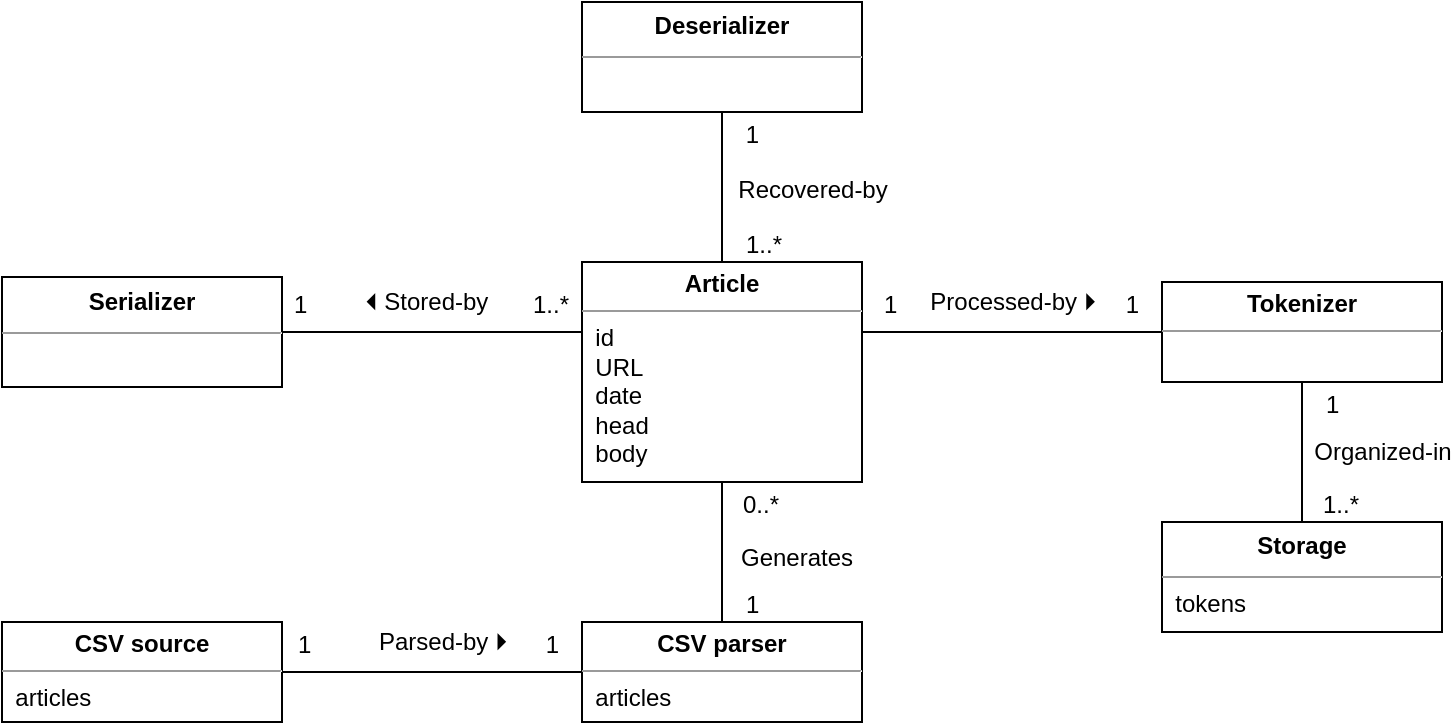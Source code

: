<mxfile version="21.3.7" type="device">
  <diagram id="5CotxVo6v6ExX4YYRgvT" name="CSV">
    <mxGraphModel dx="1026" dy="663" grid="1" gridSize="10" guides="1" tooltips="1" connect="1" arrows="1" fold="1" page="1" pageScale="1" pageWidth="1169" pageHeight="827" math="0" shadow="0">
      <root>
        <mxCell id="0" />
        <mxCell id="1" parent="0" />
        <mxCell id="-4vOKMfVjCXLHoQmrjtt-1" value="&lt;p style=&quot;margin: 4px 0px 0px; text-align: center; line-height: 120%;&quot;&gt;&lt;b&gt;Article&lt;/b&gt;&lt;/p&gt;&lt;hr size=&quot;1&quot;&gt;&amp;nbsp; id&lt;br&gt;&amp;nbsp; URL&lt;br&gt;&amp;nbsp; date&lt;br style=&quot;border-color: var(--border-color);&quot;&gt;&amp;nbsp; head&lt;br&gt;&amp;nbsp; body" style="verticalAlign=top;align=left;overflow=fill;fontSize=12;fontFamily=Helvetica;html=1;whiteSpace=wrap;" parent="1" vertex="1">
          <mxGeometry x="360" y="160" width="140" height="110" as="geometry" />
        </mxCell>
        <mxCell id="-4vOKMfVjCXLHoQmrjtt-2" value="&lt;p style=&quot;margin: 4px 0px 0px; text-align: center; line-height: 140%;&quot;&gt;&lt;b&gt;Storage&lt;/b&gt;&lt;/p&gt;&lt;hr size=&quot;1&quot;&gt;&amp;nbsp; tokens" style="verticalAlign=top;align=left;overflow=fill;fontSize=12;fontFamily=Helvetica;html=1;whiteSpace=wrap;" parent="1" vertex="1">
          <mxGeometry x="650" y="290" width="140" height="55" as="geometry" />
        </mxCell>
        <mxCell id="-4vOKMfVjCXLHoQmrjtt-3" value="" style="endArrow=none;shadow=0;strokeWidth=1;rounded=0;endFill=0;edgeStyle=elbowEdgeStyle;elbow=vertical;" parent="1" source="-4vOKMfVjCXLHoQmrjtt-13" target="-4vOKMfVjCXLHoQmrjtt-2" edge="1">
          <mxGeometry x="0.5" y="41" relative="1" as="geometry">
            <mxPoint x="690" y="230" as="sourcePoint" />
            <mxPoint x="640" y="195" as="targetPoint" />
            <mxPoint x="-40" y="32" as="offset" />
          </mxGeometry>
        </mxCell>
        <mxCell id="-4vOKMfVjCXLHoQmrjtt-4" value="1" style="resizable=0;align=left;verticalAlign=bottom;labelBackgroundColor=none;fontSize=12;" parent="-4vOKMfVjCXLHoQmrjtt-3" connectable="0" vertex="1">
          <mxGeometry x="-1" relative="1" as="geometry">
            <mxPoint x="10" y="20" as="offset" />
          </mxGeometry>
        </mxCell>
        <mxCell id="-4vOKMfVjCXLHoQmrjtt-5" value="1..*" style="resizable=0;align=right;verticalAlign=bottom;labelBackgroundColor=none;fontSize=12;" parent="-4vOKMfVjCXLHoQmrjtt-3" connectable="0" vertex="1">
          <mxGeometry x="1" relative="1" as="geometry">
            <mxPoint x="30" as="offset" />
          </mxGeometry>
        </mxCell>
        <mxCell id="-4vOKMfVjCXLHoQmrjtt-6" value="Organized-in" style="text;html=1;resizable=0;points=[];;align=center;verticalAlign=middle;labelBackgroundColor=none;rounded=0;shadow=0;strokeWidth=1;fontSize=12;" parent="-4vOKMfVjCXLHoQmrjtt-3" vertex="1" connectable="0">
          <mxGeometry x="0.5" y="49" relative="1" as="geometry">
            <mxPoint x="-9" y="-18" as="offset" />
          </mxGeometry>
        </mxCell>
        <mxCell id="-4vOKMfVjCXLHoQmrjtt-7" value="&lt;p style=&quot;margin: 4px 0px 0px; text-align: center; line-height: 120%;&quot;&gt;&lt;b&gt;CSV source&lt;/b&gt;&lt;/p&gt;&lt;hr size=&quot;1&quot;&gt;&amp;nbsp; articles" style="verticalAlign=top;align=left;overflow=fill;fontSize=12;fontFamily=Helvetica;html=1;whiteSpace=wrap;" parent="1" vertex="1">
          <mxGeometry x="70" y="340" width="140" height="50" as="geometry" />
        </mxCell>
        <mxCell id="-4vOKMfVjCXLHoQmrjtt-8" value="&lt;p style=&quot;margin: 4px 0px 0px; text-align: center; line-height: 120%;&quot;&gt;&lt;b&gt;CSV parser&lt;/b&gt;&lt;/p&gt;&lt;hr size=&quot;1&quot;&gt;&amp;nbsp; articles" style="verticalAlign=top;align=left;overflow=fill;fontSize=12;fontFamily=Helvetica;html=1;whiteSpace=wrap;" parent="1" vertex="1">
          <mxGeometry x="360" y="340" width="140" height="50" as="geometry" />
        </mxCell>
        <mxCell id="-4vOKMfVjCXLHoQmrjtt-9" value="" style="endArrow=none;shadow=0;strokeWidth=1;rounded=0;endFill=0;edgeStyle=elbowEdgeStyle;elbow=vertical;" parent="1" source="-4vOKMfVjCXLHoQmrjtt-8" target="-4vOKMfVjCXLHoQmrjtt-1" edge="1">
          <mxGeometry x="0.5" y="41" relative="1" as="geometry">
            <mxPoint x="555" y="390" as="sourcePoint" />
            <mxPoint x="555" y="270" as="targetPoint" />
            <mxPoint x="-40" y="32" as="offset" />
          </mxGeometry>
        </mxCell>
        <mxCell id="-4vOKMfVjCXLHoQmrjtt-10" value="1" style="resizable=0;align=left;verticalAlign=bottom;labelBackgroundColor=none;fontSize=12;" parent="-4vOKMfVjCXLHoQmrjtt-9" connectable="0" vertex="1">
          <mxGeometry x="-1" relative="1" as="geometry">
            <mxPoint x="10" as="offset" />
          </mxGeometry>
        </mxCell>
        <mxCell id="-4vOKMfVjCXLHoQmrjtt-11" value="0..*" style="resizable=0;align=right;verticalAlign=bottom;labelBackgroundColor=none;fontSize=12;" parent="-4vOKMfVjCXLHoQmrjtt-9" connectable="0" vertex="1">
          <mxGeometry x="1" relative="1" as="geometry">
            <mxPoint x="30" y="20" as="offset" />
          </mxGeometry>
        </mxCell>
        <mxCell id="-4vOKMfVjCXLHoQmrjtt-12" value="Generates" style="text;html=1;resizable=0;points=[];;align=center;verticalAlign=middle;labelBackgroundColor=none;rounded=0;shadow=0;strokeWidth=1;fontSize=12;" parent="-4vOKMfVjCXLHoQmrjtt-9" vertex="1" connectable="0">
          <mxGeometry x="0.5" y="49" relative="1" as="geometry">
            <mxPoint x="86" y="20" as="offset" />
          </mxGeometry>
        </mxCell>
        <mxCell id="-4vOKMfVjCXLHoQmrjtt-13" value="&lt;p style=&quot;margin: 4px 0px 0px; text-align: center; line-height: 120%;&quot;&gt;&lt;b&gt;Tokenizer&lt;/b&gt;&lt;/p&gt;&lt;hr size=&quot;1&quot;&gt;&amp;nbsp;&amp;nbsp;" style="verticalAlign=top;align=left;overflow=fill;fontSize=12;fontFamily=Helvetica;html=1;whiteSpace=wrap;" parent="1" vertex="1">
          <mxGeometry x="650" y="170" width="140" height="50" as="geometry" />
        </mxCell>
        <mxCell id="-4vOKMfVjCXLHoQmrjtt-14" value="" style="endArrow=none;shadow=0;strokeWidth=1;rounded=0;endFill=0;edgeStyle=elbowEdgeStyle;elbow=vertical;" parent="1" source="-4vOKMfVjCXLHoQmrjtt-7" target="-4vOKMfVjCXLHoQmrjtt-8" edge="1">
          <mxGeometry x="0.5" y="41" relative="1" as="geometry">
            <mxPoint x="450" y="450" as="sourcePoint" />
            <mxPoint x="450" y="370" as="targetPoint" />
            <mxPoint x="-40" y="32" as="offset" />
          </mxGeometry>
        </mxCell>
        <mxCell id="-4vOKMfVjCXLHoQmrjtt-15" value="1" style="resizable=0;align=left;verticalAlign=bottom;labelBackgroundColor=none;fontSize=12;" parent="-4vOKMfVjCXLHoQmrjtt-14" connectable="0" vertex="1">
          <mxGeometry x="-1" relative="1" as="geometry">
            <mxPoint x="6" y="-5" as="offset" />
          </mxGeometry>
        </mxCell>
        <mxCell id="-4vOKMfVjCXLHoQmrjtt-16" value="1" style="resizable=0;align=right;verticalAlign=bottom;labelBackgroundColor=none;fontSize=12;" parent="-4vOKMfVjCXLHoQmrjtt-14" connectable="0" vertex="1">
          <mxGeometry x="1" relative="1" as="geometry">
            <mxPoint x="-10" y="-5" as="offset" />
          </mxGeometry>
        </mxCell>
        <mxCell id="-4vOKMfVjCXLHoQmrjtt-17" value="Parsed-by&amp;nbsp;⏵" style="text;html=1;resizable=0;points=[];;align=center;verticalAlign=middle;labelBackgroundColor=none;rounded=0;shadow=0;strokeWidth=1;fontSize=12;" parent="-4vOKMfVjCXLHoQmrjtt-14" vertex="1" connectable="0">
          <mxGeometry x="0.5" y="49" relative="1" as="geometry">
            <mxPoint x="-33" y="34" as="offset" />
          </mxGeometry>
        </mxCell>
        <mxCell id="-4vOKMfVjCXLHoQmrjtt-18" value="&lt;p style=&quot;margin: 4px 0px 0px; text-align: center; line-height: 140%;&quot;&gt;&lt;b&gt;Serializer&lt;/b&gt;&lt;/p&gt;&lt;hr size=&quot;1&quot;&gt;&amp;nbsp;&amp;nbsp;" style="verticalAlign=top;align=left;overflow=fill;fontSize=12;fontFamily=Helvetica;html=1;whiteSpace=wrap;" parent="1" vertex="1">
          <mxGeometry x="70" y="167.5" width="140" height="55" as="geometry" />
        </mxCell>
        <mxCell id="-4vOKMfVjCXLHoQmrjtt-19" value="" style="endArrow=none;shadow=0;strokeWidth=1;rounded=0;endFill=0;edgeStyle=elbowEdgeStyle;elbow=vertical;" parent="1" source="-4vOKMfVjCXLHoQmrjtt-18" target="-4vOKMfVjCXLHoQmrjtt-1" edge="1">
          <mxGeometry x="0.5" y="41" relative="1" as="geometry">
            <mxPoint x="160" y="270.17" as="sourcePoint" />
            <mxPoint x="320" y="270.17" as="targetPoint" />
            <mxPoint x="-40" y="32" as="offset" />
          </mxGeometry>
        </mxCell>
        <mxCell id="-4vOKMfVjCXLHoQmrjtt-20" value="1" style="resizable=0;align=left;verticalAlign=bottom;labelBackgroundColor=none;fontSize=12;" parent="-4vOKMfVjCXLHoQmrjtt-19" connectable="0" vertex="1">
          <mxGeometry x="-1" relative="1" as="geometry">
            <mxPoint x="4" y="-5" as="offset" />
          </mxGeometry>
        </mxCell>
        <mxCell id="-4vOKMfVjCXLHoQmrjtt-21" value="1..*" style="resizable=0;align=right;verticalAlign=bottom;labelBackgroundColor=none;fontSize=12;" parent="-4vOKMfVjCXLHoQmrjtt-19" connectable="0" vertex="1">
          <mxGeometry x="1" relative="1" as="geometry">
            <mxPoint x="-5" y="-5" as="offset" />
          </mxGeometry>
        </mxCell>
        <mxCell id="-4vOKMfVjCXLHoQmrjtt-22" value="⏴ Stored-by" style="text;html=1;resizable=0;points=[];;align=center;verticalAlign=middle;labelBackgroundColor=none;rounded=0;shadow=0;strokeWidth=1;fontSize=12;" parent="-4vOKMfVjCXLHoQmrjtt-19" vertex="1" connectable="0">
          <mxGeometry x="0.5" y="49" relative="1" as="geometry">
            <mxPoint x="-41" y="34" as="offset" />
          </mxGeometry>
        </mxCell>
        <mxCell id="-4vOKMfVjCXLHoQmrjtt-23" value="&lt;p style=&quot;margin: 4px 0px 0px; text-align: center; line-height: 140%;&quot;&gt;&lt;b&gt;Deserializer&lt;/b&gt;&lt;/p&gt;&lt;hr size=&quot;1&quot;&gt;&amp;nbsp;&amp;nbsp;" style="verticalAlign=top;align=left;overflow=fill;fontSize=12;fontFamily=Helvetica;html=1;whiteSpace=wrap;" parent="1" vertex="1">
          <mxGeometry x="360" y="30" width="140" height="55" as="geometry" />
        </mxCell>
        <mxCell id="-4vOKMfVjCXLHoQmrjtt-24" value="" style="endArrow=none;shadow=0;strokeWidth=1;rounded=0;endFill=0;edgeStyle=elbowEdgeStyle;elbow=vertical;" parent="1" source="-4vOKMfVjCXLHoQmrjtt-1" target="-4vOKMfVjCXLHoQmrjtt-23" edge="1">
          <mxGeometry x="0.5" y="41" relative="1" as="geometry">
            <mxPoint x="530" y="300" as="sourcePoint" />
            <mxPoint x="530" y="220" as="targetPoint" />
            <mxPoint x="-40" y="32" as="offset" />
          </mxGeometry>
        </mxCell>
        <mxCell id="-4vOKMfVjCXLHoQmrjtt-25" value="1..*" style="resizable=0;align=left;verticalAlign=bottom;labelBackgroundColor=none;fontSize=12;" parent="-4vOKMfVjCXLHoQmrjtt-24" connectable="0" vertex="1">
          <mxGeometry x="-1" relative="1" as="geometry">
            <mxPoint x="10" as="offset" />
          </mxGeometry>
        </mxCell>
        <mxCell id="-4vOKMfVjCXLHoQmrjtt-26" value="1" style="resizable=0;align=right;verticalAlign=bottom;labelBackgroundColor=none;fontSize=12;" parent="-4vOKMfVjCXLHoQmrjtt-24" connectable="0" vertex="1">
          <mxGeometry x="1" relative="1" as="geometry">
            <mxPoint x="20" y="20" as="offset" />
          </mxGeometry>
        </mxCell>
        <mxCell id="-4vOKMfVjCXLHoQmrjtt-27" value="Recovered-by" style="text;html=1;resizable=0;points=[];;align=center;verticalAlign=middle;labelBackgroundColor=none;rounded=0;shadow=0;strokeWidth=1;fontSize=12;" parent="-4vOKMfVjCXLHoQmrjtt-24" vertex="1" connectable="0">
          <mxGeometry x="0.5" y="49" relative="1" as="geometry">
            <mxPoint x="94" y="20" as="offset" />
          </mxGeometry>
        </mxCell>
        <mxCell id="-4vOKMfVjCXLHoQmrjtt-28" value="" style="endArrow=none;shadow=0;strokeWidth=1;rounded=0;endFill=0;edgeStyle=elbowEdgeStyle;elbow=vertical;" parent="1" source="-4vOKMfVjCXLHoQmrjtt-1" target="-4vOKMfVjCXLHoQmrjtt-13" edge="1">
          <mxGeometry x="0.5" y="41" relative="1" as="geometry">
            <mxPoint x="450" y="320" as="sourcePoint" />
            <mxPoint x="450" y="240" as="targetPoint" />
            <mxPoint x="-40" y="32" as="offset" />
          </mxGeometry>
        </mxCell>
        <mxCell id="-4vOKMfVjCXLHoQmrjtt-29" value="1" style="resizable=0;align=left;verticalAlign=bottom;labelBackgroundColor=none;fontSize=12;" parent="-4vOKMfVjCXLHoQmrjtt-28" connectable="0" vertex="1">
          <mxGeometry x="-1" relative="1" as="geometry">
            <mxPoint x="9" y="-5" as="offset" />
          </mxGeometry>
        </mxCell>
        <mxCell id="-4vOKMfVjCXLHoQmrjtt-30" value="1" style="resizable=0;align=right;verticalAlign=bottom;labelBackgroundColor=none;fontSize=12;" parent="-4vOKMfVjCXLHoQmrjtt-28" connectable="0" vertex="1">
          <mxGeometry x="1" relative="1" as="geometry">
            <mxPoint x="-10" y="-5" as="offset" />
          </mxGeometry>
        </mxCell>
        <mxCell id="-4vOKMfVjCXLHoQmrjtt-31" value="Processed-by&amp;nbsp;⏵" style="text;html=1;resizable=0;points=[];;align=center;verticalAlign=middle;labelBackgroundColor=none;rounded=0;shadow=0;strokeWidth=1;fontSize=12;" parent="-4vOKMfVjCXLHoQmrjtt-28" vertex="1" connectable="0">
          <mxGeometry x="0.5" y="49" relative="1" as="geometry">
            <mxPoint x="-38" y="34" as="offset" />
          </mxGeometry>
        </mxCell>
      </root>
    </mxGraphModel>
  </diagram>
</mxfile>
